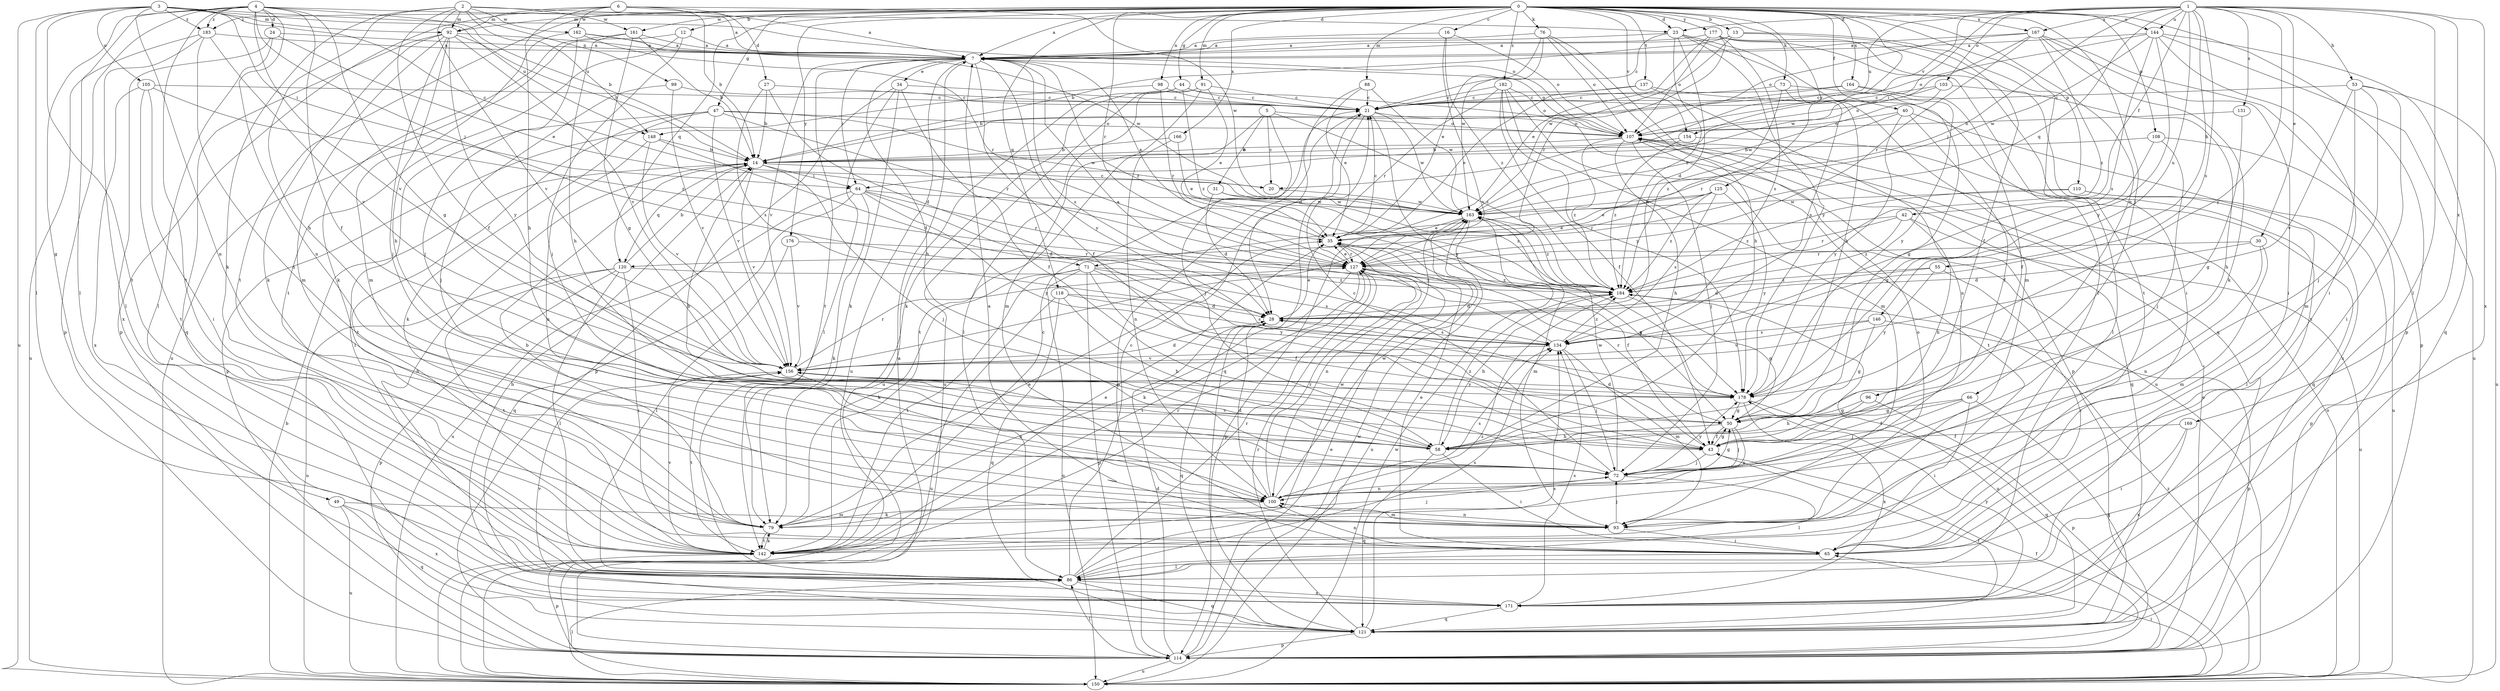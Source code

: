 strict digraph  {
0;
1;
2;
3;
4;
5;
6;
7;
12;
13;
14;
16;
20;
21;
23;
24;
27;
28;
30;
31;
34;
35;
40;
42;
43;
44;
47;
49;
50;
53;
55;
58;
64;
65;
66;
71;
72;
73;
76;
79;
86;
88;
91;
92;
93;
96;
98;
99;
100;
103;
105;
107;
108;
110;
114;
118;
120;
121;
125;
127;
131;
134;
137;
142;
144;
146;
148;
150;
154;
156;
161;
162;
163;
164;
166;
167;
169;
171;
176;
177;
178;
182;
183;
184;
0 -> 7  [label=a];
0 -> 12  [label=b];
0 -> 13  [label=b];
0 -> 16  [label=c];
0 -> 20  [label=c];
0 -> 23  [label=d];
0 -> 40  [label=f];
0 -> 44  [label=g];
0 -> 47  [label=g];
0 -> 66  [label=j];
0 -> 73  [label=k];
0 -> 76  [label=k];
0 -> 88  [label=m];
0 -> 91  [label=m];
0 -> 92  [label=m];
0 -> 96  [label=n];
0 -> 98  [label=n];
0 -> 108  [label=p];
0 -> 110  [label=p];
0 -> 114  [label=p];
0 -> 118  [label=q];
0 -> 120  [label=q];
0 -> 125  [label=r];
0 -> 127  [label=r];
0 -> 137  [label=t];
0 -> 142  [label=t];
0 -> 144  [label=u];
0 -> 154  [label=v];
0 -> 161  [label=w];
0 -> 164  [label=x];
0 -> 166  [label=x];
0 -> 167  [label=x];
0 -> 176  [label=y];
0 -> 177  [label=y];
0 -> 182  [label=z];
0 -> 183  [label=z];
1 -> 23  [label=d];
1 -> 30  [label=e];
1 -> 42  [label=f];
1 -> 53  [label=h];
1 -> 55  [label=h];
1 -> 64  [label=i];
1 -> 71  [label=j];
1 -> 86  [label=l];
1 -> 103  [label=o];
1 -> 120  [label=q];
1 -> 131  [label=s];
1 -> 134  [label=s];
1 -> 144  [label=u];
1 -> 146  [label=u];
1 -> 148  [label=u];
1 -> 154  [label=v];
1 -> 167  [label=x];
1 -> 169  [label=x];
1 -> 171  [label=x];
1 -> 178  [label=y];
2 -> 7  [label=a];
2 -> 43  [label=f];
2 -> 58  [label=h];
2 -> 79  [label=k];
2 -> 92  [label=m];
2 -> 99  [label=n];
2 -> 148  [label=u];
2 -> 156  [label=v];
2 -> 161  [label=w];
2 -> 162  [label=w];
3 -> 20  [label=c];
3 -> 64  [label=i];
3 -> 86  [label=l];
3 -> 92  [label=m];
3 -> 100  [label=n];
3 -> 105  [label=o];
3 -> 107  [label=o];
3 -> 142  [label=t];
3 -> 148  [label=u];
3 -> 150  [label=u];
3 -> 183  [label=z];
4 -> 14  [label=b];
4 -> 23  [label=d];
4 -> 24  [label=d];
4 -> 43  [label=f];
4 -> 49  [label=g];
4 -> 50  [label=g];
4 -> 71  [label=j];
4 -> 86  [label=l];
4 -> 100  [label=n];
4 -> 114  [label=p];
4 -> 142  [label=t];
4 -> 156  [label=v];
4 -> 183  [label=z];
5 -> 20  [label=c];
5 -> 31  [label=e];
5 -> 72  [label=j];
5 -> 107  [label=o];
5 -> 142  [label=t];
5 -> 184  [label=z];
6 -> 7  [label=a];
6 -> 14  [label=b];
6 -> 27  [label=d];
6 -> 58  [label=h];
6 -> 92  [label=m];
6 -> 114  [label=p];
6 -> 162  [label=w];
6 -> 163  [label=w];
7 -> 34  [label=e];
7 -> 43  [label=f];
7 -> 58  [label=h];
7 -> 64  [label=i];
7 -> 107  [label=o];
7 -> 134  [label=s];
7 -> 142  [label=t];
7 -> 150  [label=u];
7 -> 156  [label=v];
7 -> 178  [label=y];
7 -> 184  [label=z];
12 -> 7  [label=a];
12 -> 72  [label=j];
12 -> 142  [label=t];
12 -> 150  [label=u];
13 -> 7  [label=a];
13 -> 14  [label=b];
13 -> 43  [label=f];
13 -> 142  [label=t];
13 -> 163  [label=w];
14 -> 20  [label=c];
14 -> 64  [label=i];
14 -> 72  [label=j];
14 -> 120  [label=q];
14 -> 156  [label=v];
16 -> 7  [label=a];
16 -> 107  [label=o];
16 -> 156  [label=v];
16 -> 184  [label=z];
20 -> 163  [label=w];
21 -> 107  [label=o];
21 -> 114  [label=p];
21 -> 121  [label=q];
21 -> 163  [label=w];
21 -> 178  [label=y];
23 -> 7  [label=a];
23 -> 21  [label=c];
23 -> 28  [label=d];
23 -> 58  [label=h];
23 -> 93  [label=m];
23 -> 178  [label=y];
23 -> 184  [label=z];
24 -> 7  [label=a];
24 -> 35  [label=e];
24 -> 86  [label=l];
24 -> 171  [label=x];
27 -> 14  [label=b];
27 -> 21  [label=c];
27 -> 28  [label=d];
27 -> 134  [label=s];
28 -> 35  [label=e];
28 -> 121  [label=q];
28 -> 134  [label=s];
30 -> 28  [label=d];
30 -> 93  [label=m];
30 -> 100  [label=n];
30 -> 127  [label=r];
31 -> 28  [label=d];
31 -> 163  [label=w];
31 -> 184  [label=z];
34 -> 21  [label=c];
34 -> 43  [label=f];
34 -> 79  [label=k];
34 -> 86  [label=l];
34 -> 114  [label=p];
35 -> 7  [label=a];
35 -> 21  [label=c];
35 -> 43  [label=f];
35 -> 50  [label=g];
35 -> 100  [label=n];
35 -> 127  [label=r];
40 -> 43  [label=f];
40 -> 107  [label=o];
40 -> 127  [label=r];
40 -> 171  [label=x];
40 -> 178  [label=y];
42 -> 35  [label=e];
42 -> 58  [label=h];
42 -> 127  [label=r];
42 -> 150  [label=u];
42 -> 184  [label=z];
43 -> 28  [label=d];
43 -> 50  [label=g];
43 -> 72  [label=j];
44 -> 21  [label=c];
44 -> 79  [label=k];
44 -> 107  [label=o];
44 -> 150  [label=u];
44 -> 184  [label=z];
47 -> 79  [label=k];
47 -> 86  [label=l];
47 -> 107  [label=o];
47 -> 127  [label=r];
47 -> 142  [label=t];
47 -> 156  [label=v];
47 -> 163  [label=w];
49 -> 93  [label=m];
49 -> 121  [label=q];
49 -> 150  [label=u];
49 -> 171  [label=x];
50 -> 43  [label=f];
50 -> 58  [label=h];
50 -> 72  [label=j];
50 -> 100  [label=n];
50 -> 127  [label=r];
53 -> 21  [label=c];
53 -> 65  [label=i];
53 -> 72  [label=j];
53 -> 93  [label=m];
53 -> 150  [label=u];
53 -> 156  [label=v];
55 -> 28  [label=d];
55 -> 65  [label=i];
55 -> 178  [label=y];
55 -> 184  [label=z];
58 -> 14  [label=b];
58 -> 65  [label=i];
58 -> 121  [label=q];
58 -> 156  [label=v];
58 -> 184  [label=z];
64 -> 28  [label=d];
64 -> 79  [label=k];
64 -> 121  [label=q];
64 -> 127  [label=r];
64 -> 150  [label=u];
64 -> 163  [label=w];
64 -> 178  [label=y];
65 -> 7  [label=a];
65 -> 35  [label=e];
65 -> 86  [label=l];
65 -> 100  [label=n];
66 -> 43  [label=f];
66 -> 50  [label=g];
66 -> 65  [label=i];
66 -> 72  [label=j];
66 -> 121  [label=q];
71 -> 43  [label=f];
71 -> 79  [label=k];
71 -> 114  [label=p];
71 -> 134  [label=s];
71 -> 142  [label=t];
71 -> 150  [label=u];
71 -> 178  [label=y];
71 -> 184  [label=z];
72 -> 21  [label=c];
72 -> 50  [label=g];
72 -> 86  [label=l];
72 -> 100  [label=n];
72 -> 163  [label=w];
72 -> 178  [label=y];
73 -> 21  [label=c];
73 -> 50  [label=g];
73 -> 134  [label=s];
73 -> 184  [label=z];
76 -> 7  [label=a];
76 -> 35  [label=e];
76 -> 58  [label=h];
76 -> 107  [label=o];
76 -> 121  [label=q];
76 -> 163  [label=w];
79 -> 14  [label=b];
79 -> 35  [label=e];
79 -> 72  [label=j];
79 -> 142  [label=t];
86 -> 14  [label=b];
86 -> 21  [label=c];
86 -> 121  [label=q];
86 -> 127  [label=r];
86 -> 134  [label=s];
86 -> 171  [label=x];
86 -> 184  [label=z];
88 -> 21  [label=c];
88 -> 28  [label=d];
88 -> 35  [label=e];
88 -> 163  [label=w];
91 -> 21  [label=c];
91 -> 35  [label=e];
91 -> 86  [label=l];
91 -> 93  [label=m];
91 -> 150  [label=u];
92 -> 7  [label=a];
92 -> 14  [label=b];
92 -> 58  [label=h];
92 -> 72  [label=j];
92 -> 79  [label=k];
92 -> 93  [label=m];
92 -> 121  [label=q];
92 -> 156  [label=v];
92 -> 178  [label=y];
93 -> 65  [label=i];
93 -> 72  [label=j];
93 -> 100  [label=n];
93 -> 107  [label=o];
96 -> 50  [label=g];
96 -> 58  [label=h];
96 -> 114  [label=p];
98 -> 21  [label=c];
98 -> 114  [label=p];
98 -> 127  [label=r];
99 -> 21  [label=c];
99 -> 72  [label=j];
99 -> 156  [label=v];
100 -> 28  [label=d];
100 -> 79  [label=k];
100 -> 93  [label=m];
100 -> 127  [label=r];
100 -> 134  [label=s];
100 -> 163  [label=w];
103 -> 21  [label=c];
103 -> 58  [label=h];
103 -> 107  [label=o];
103 -> 163  [label=w];
105 -> 21  [label=c];
105 -> 65  [label=i];
105 -> 142  [label=t];
105 -> 171  [label=x];
105 -> 184  [label=z];
107 -> 14  [label=b];
107 -> 58  [label=h];
107 -> 72  [label=j];
107 -> 121  [label=q];
107 -> 142  [label=t];
107 -> 184  [label=z];
108 -> 14  [label=b];
108 -> 50  [label=g];
108 -> 72  [label=j];
108 -> 150  [label=u];
110 -> 86  [label=l];
110 -> 114  [label=p];
110 -> 163  [label=w];
110 -> 184  [label=z];
114 -> 7  [label=a];
114 -> 28  [label=d];
114 -> 35  [label=e];
114 -> 43  [label=f];
114 -> 86  [label=l];
114 -> 107  [label=o];
114 -> 150  [label=u];
114 -> 163  [label=w];
118 -> 28  [label=d];
118 -> 58  [label=h];
118 -> 121  [label=q];
118 -> 134  [label=s];
118 -> 150  [label=u];
120 -> 14  [label=b];
120 -> 65  [label=i];
120 -> 86  [label=l];
120 -> 114  [label=p];
120 -> 142  [label=t];
120 -> 150  [label=u];
120 -> 184  [label=z];
121 -> 43  [label=f];
121 -> 114  [label=p];
121 -> 127  [label=r];
121 -> 134  [label=s];
125 -> 35  [label=e];
125 -> 127  [label=r];
125 -> 134  [label=s];
125 -> 163  [label=w];
125 -> 178  [label=y];
125 -> 184  [label=z];
127 -> 35  [label=e];
127 -> 79  [label=k];
127 -> 142  [label=t];
127 -> 178  [label=y];
127 -> 184  [label=z];
131 -> 50  [label=g];
131 -> 107  [label=o];
134 -> 7  [label=a];
134 -> 72  [label=j];
134 -> 93  [label=m];
134 -> 156  [label=v];
134 -> 184  [label=z];
137 -> 21  [label=c];
137 -> 35  [label=e];
137 -> 86  [label=l];
137 -> 100  [label=n];
142 -> 21  [label=c];
142 -> 35  [label=e];
142 -> 79  [label=k];
142 -> 114  [label=p];
142 -> 127  [label=r];
142 -> 156  [label=v];
142 -> 163  [label=w];
144 -> 7  [label=a];
144 -> 65  [label=i];
144 -> 107  [label=o];
144 -> 121  [label=q];
144 -> 134  [label=s];
144 -> 150  [label=u];
144 -> 163  [label=w];
144 -> 178  [label=y];
146 -> 50  [label=g];
146 -> 114  [label=p];
146 -> 134  [label=s];
146 -> 156  [label=v];
148 -> 14  [label=b];
148 -> 28  [label=d];
148 -> 100  [label=n];
148 -> 156  [label=v];
150 -> 14  [label=b];
150 -> 65  [label=i];
150 -> 86  [label=l];
150 -> 107  [label=o];
150 -> 163  [label=w];
150 -> 184  [label=z];
154 -> 14  [label=b];
154 -> 121  [label=q];
154 -> 184  [label=z];
156 -> 28  [label=d];
156 -> 100  [label=n];
156 -> 127  [label=r];
156 -> 142  [label=t];
156 -> 178  [label=y];
161 -> 7  [label=a];
161 -> 14  [label=b];
161 -> 50  [label=g];
161 -> 58  [label=h];
161 -> 79  [label=k];
162 -> 7  [label=a];
162 -> 72  [label=j];
162 -> 93  [label=m];
162 -> 127  [label=r];
162 -> 163  [label=w];
163 -> 35  [label=e];
163 -> 93  [label=m];
163 -> 114  [label=p];
163 -> 150  [label=u];
163 -> 184  [label=z];
164 -> 14  [label=b];
164 -> 21  [label=c];
164 -> 43  [label=f];
164 -> 178  [label=y];
166 -> 14  [label=b];
166 -> 35  [label=e];
166 -> 100  [label=n];
167 -> 7  [label=a];
167 -> 65  [label=i];
167 -> 79  [label=k];
167 -> 107  [label=o];
167 -> 114  [label=p];
167 -> 127  [label=r];
167 -> 163  [label=w];
167 -> 184  [label=z];
169 -> 43  [label=f];
169 -> 65  [label=i];
169 -> 171  [label=x];
171 -> 14  [label=b];
171 -> 121  [label=q];
171 -> 134  [label=s];
171 -> 156  [label=v];
171 -> 178  [label=y];
176 -> 86  [label=l];
176 -> 127  [label=r];
176 -> 156  [label=v];
177 -> 7  [label=a];
177 -> 35  [label=e];
177 -> 65  [label=i];
177 -> 107  [label=o];
177 -> 127  [label=r];
177 -> 134  [label=s];
177 -> 142  [label=t];
177 -> 171  [label=x];
178 -> 50  [label=g];
178 -> 121  [label=q];
178 -> 171  [label=x];
182 -> 21  [label=c];
182 -> 43  [label=f];
182 -> 93  [label=m];
182 -> 114  [label=p];
182 -> 127  [label=r];
182 -> 150  [label=u];
182 -> 178  [label=y];
183 -> 7  [label=a];
183 -> 86  [label=l];
183 -> 100  [label=n];
183 -> 150  [label=u];
183 -> 156  [label=v];
184 -> 28  [label=d];
184 -> 50  [label=g];
184 -> 58  [label=h];
184 -> 150  [label=u];
}
